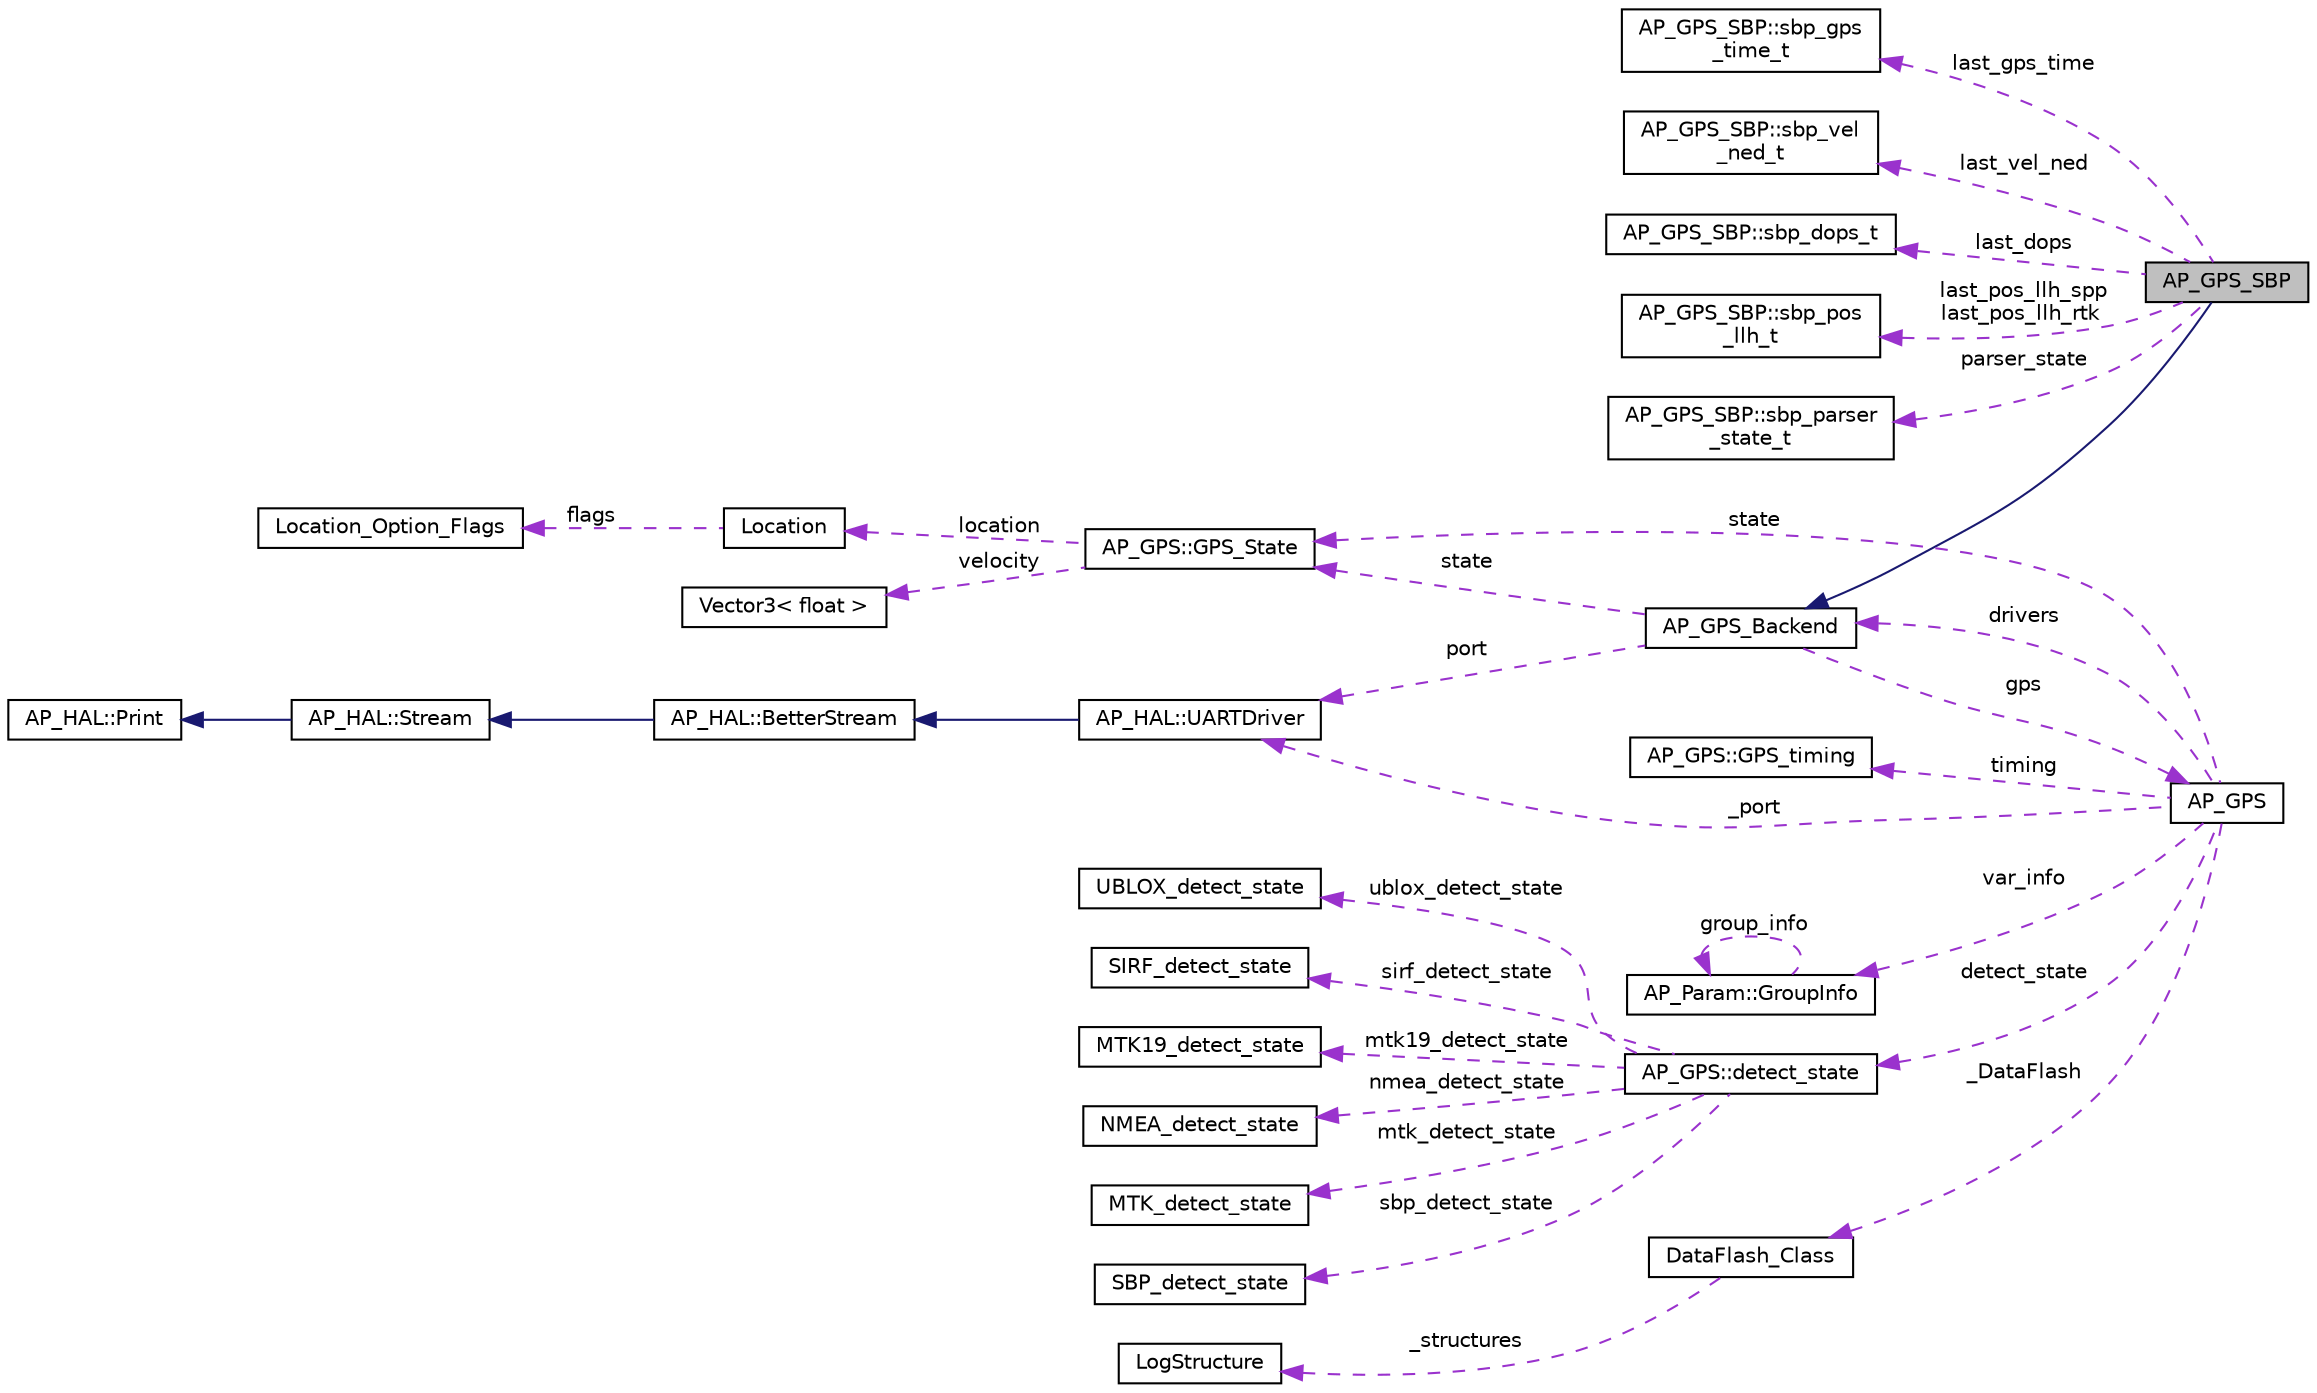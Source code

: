 digraph "AP_GPS_SBP"
{
 // INTERACTIVE_SVG=YES
  edge [fontname="Helvetica",fontsize="10",labelfontname="Helvetica",labelfontsize="10"];
  node [fontname="Helvetica",fontsize="10",shape=record];
  rankdir="LR";
  Node1 [label="AP_GPS_SBP",height=0.2,width=0.4,color="black", fillcolor="grey75", style="filled" fontcolor="black"];
  Node2 -> Node1 [dir="back",color="midnightblue",fontsize="10",style="solid",fontname="Helvetica"];
  Node2 [label="AP_GPS_Backend",height=0.2,width=0.4,color="black", fillcolor="white", style="filled",URL="$classAP__GPS__Backend.html"];
  Node3 -> Node2 [dir="back",color="darkorchid3",fontsize="10",style="dashed",label=" port" ,fontname="Helvetica"];
  Node3 [label="AP_HAL::UARTDriver",height=0.2,width=0.4,color="black", fillcolor="white", style="filled",URL="$classAP__HAL_1_1UARTDriver.html"];
  Node4 -> Node3 [dir="back",color="midnightblue",fontsize="10",style="solid",fontname="Helvetica"];
  Node4 [label="AP_HAL::BetterStream",height=0.2,width=0.4,color="black", fillcolor="white", style="filled",URL="$classAP__HAL_1_1BetterStream.html"];
  Node5 -> Node4 [dir="back",color="midnightblue",fontsize="10",style="solid",fontname="Helvetica"];
  Node5 [label="AP_HAL::Stream",height=0.2,width=0.4,color="black", fillcolor="white", style="filled",URL="$classAP__HAL_1_1Stream.html"];
  Node6 -> Node5 [dir="back",color="midnightblue",fontsize="10",style="solid",fontname="Helvetica"];
  Node6 [label="AP_HAL::Print",height=0.2,width=0.4,color="black", fillcolor="white", style="filled",URL="$classAP__HAL_1_1Print.html"];
  Node7 -> Node2 [dir="back",color="darkorchid3",fontsize="10",style="dashed",label=" gps" ,fontname="Helvetica"];
  Node7 [label="AP_GPS",height=0.2,width=0.4,color="black", fillcolor="white", style="filled",URL="$classAP__GPS.html"];
  Node8 -> Node7 [dir="back",color="darkorchid3",fontsize="10",style="dashed",label=" detect_state" ,fontname="Helvetica"];
  Node8 [label="AP_GPS::detect_state",height=0.2,width=0.4,color="black", fillcolor="white", style="filled",URL="$structAP__GPS_1_1detect__state.html"];
  Node9 -> Node8 [dir="back",color="darkorchid3",fontsize="10",style="dashed",label=" sbp_detect_state" ,fontname="Helvetica"];
  Node9 [label="SBP_detect_state",height=0.2,width=0.4,color="black", fillcolor="white", style="filled",URL="$structSBP__detect__state.html"];
  Node10 -> Node8 [dir="back",color="darkorchid3",fontsize="10",style="dashed",label=" ublox_detect_state" ,fontname="Helvetica"];
  Node10 [label="UBLOX_detect_state",height=0.2,width=0.4,color="black", fillcolor="white", style="filled",URL="$structUBLOX__detect__state.html"];
  Node11 -> Node8 [dir="back",color="darkorchid3",fontsize="10",style="dashed",label=" sirf_detect_state" ,fontname="Helvetica"];
  Node11 [label="SIRF_detect_state",height=0.2,width=0.4,color="black", fillcolor="white", style="filled",URL="$structSIRF__detect__state.html"];
  Node12 -> Node8 [dir="back",color="darkorchid3",fontsize="10",style="dashed",label=" mtk19_detect_state" ,fontname="Helvetica"];
  Node12 [label="MTK19_detect_state",height=0.2,width=0.4,color="black", fillcolor="white", style="filled",URL="$structMTK19__detect__state.html"];
  Node13 -> Node8 [dir="back",color="darkorchid3",fontsize="10",style="dashed",label=" nmea_detect_state" ,fontname="Helvetica"];
  Node13 [label="NMEA_detect_state",height=0.2,width=0.4,color="black", fillcolor="white", style="filled",URL="$structNMEA__detect__state.html"];
  Node14 -> Node8 [dir="back",color="darkorchid3",fontsize="10",style="dashed",label=" mtk_detect_state" ,fontname="Helvetica"];
  Node14 [label="MTK_detect_state",height=0.2,width=0.4,color="black", fillcolor="white", style="filled",URL="$structMTK__detect__state.html"];
  Node15 -> Node7 [dir="back",color="darkorchid3",fontsize="10",style="dashed",label=" timing" ,fontname="Helvetica"];
  Node15 [label="AP_GPS::GPS_timing",height=0.2,width=0.4,color="black", fillcolor="white", style="filled",URL="$structAP__GPS_1_1GPS__timing.html"];
  Node2 -> Node7 [dir="back",color="darkorchid3",fontsize="10",style="dashed",label=" drivers" ,fontname="Helvetica"];
  Node16 -> Node7 [dir="back",color="darkorchid3",fontsize="10",style="dashed",label=" _DataFlash" ,fontname="Helvetica"];
  Node16 [label="DataFlash_Class",height=0.2,width=0.4,color="black", fillcolor="white", style="filled",URL="$classDataFlash__Class.html",tooltip="-*- tab-width: 4; Mode: C++; c-basic-offset: 4; indent-tabs-mode: nil -*- "];
  Node17 -> Node16 [dir="back",color="darkorchid3",fontsize="10",style="dashed",label=" _structures" ,fontname="Helvetica"];
  Node17 [label="LogStructure",height=0.2,width=0.4,color="black", fillcolor="white", style="filled",URL="$structLogStructure.html"];
  Node3 -> Node7 [dir="back",color="darkorchid3",fontsize="10",style="dashed",label=" _port" ,fontname="Helvetica"];
  Node18 -> Node7 [dir="back",color="darkorchid3",fontsize="10",style="dashed",label=" var_info" ,fontname="Helvetica"];
  Node18 [label="AP_Param::GroupInfo",height=0.2,width=0.4,color="black", fillcolor="white", style="filled",URL="$structAP__Param_1_1GroupInfo.html"];
  Node18 -> Node18 [dir="back",color="darkorchid3",fontsize="10",style="dashed",label=" group_info" ,fontname="Helvetica"];
  Node19 -> Node7 [dir="back",color="darkorchid3",fontsize="10",style="dashed",label=" state" ,fontname="Helvetica"];
  Node19 [label="AP_GPS::GPS_State",height=0.2,width=0.4,color="black", fillcolor="white", style="filled",URL="$structAP__GPS_1_1GPS__State.html"];
  Node20 -> Node19 [dir="back",color="darkorchid3",fontsize="10",style="dashed",label=" velocity" ,fontname="Helvetica"];
  Node20 [label="Vector3\< float \>",height=0.2,width=0.4,color="black", fillcolor="white", style="filled",URL="$classVector3.html"];
  Node21 -> Node19 [dir="back",color="darkorchid3",fontsize="10",style="dashed",label=" location" ,fontname="Helvetica"];
  Node21 [label="Location",height=0.2,width=0.4,color="black", fillcolor="white", style="filled",URL="$structLocation.html"];
  Node22 -> Node21 [dir="back",color="darkorchid3",fontsize="10",style="dashed",label=" flags" ,fontname="Helvetica"];
  Node22 [label="Location_Option_Flags",height=0.2,width=0.4,color="black", fillcolor="white", style="filled",URL="$structLocation__Option__Flags.html"];
  Node19 -> Node2 [dir="back",color="darkorchid3",fontsize="10",style="dashed",label=" state" ,fontname="Helvetica"];
  Node23 -> Node1 [dir="back",color="darkorchid3",fontsize="10",style="dashed",label=" last_vel_ned" ,fontname="Helvetica"];
  Node23 [label="AP_GPS_SBP::sbp_vel\l_ned_t",height=0.2,width=0.4,color="black", fillcolor="white", style="filled",URL="$structAP__GPS__SBP_1_1sbp__vel__ned__t.html"];
  Node24 -> Node1 [dir="back",color="darkorchid3",fontsize="10",style="dashed",label=" last_dops" ,fontname="Helvetica"];
  Node24 [label="AP_GPS_SBP::sbp_dops_t",height=0.2,width=0.4,color="black", fillcolor="white", style="filled",URL="$structAP__GPS__SBP_1_1sbp__dops__t.html"];
  Node25 -> Node1 [dir="back",color="darkorchid3",fontsize="10",style="dashed",label=" last_pos_llh_spp\nlast_pos_llh_rtk" ,fontname="Helvetica"];
  Node25 [label="AP_GPS_SBP::sbp_pos\l_llh_t",height=0.2,width=0.4,color="black", fillcolor="white", style="filled",URL="$structAP__GPS__SBP_1_1sbp__pos__llh__t.html"];
  Node26 -> Node1 [dir="back",color="darkorchid3",fontsize="10",style="dashed",label=" parser_state" ,fontname="Helvetica"];
  Node26 [label="AP_GPS_SBP::sbp_parser\l_state_t",height=0.2,width=0.4,color="black", fillcolor="white", style="filled",URL="$structAP__GPS__SBP_1_1sbp__parser__state__t.html"];
  Node27 -> Node1 [dir="back",color="darkorchid3",fontsize="10",style="dashed",label=" last_gps_time" ,fontname="Helvetica"];
  Node27 [label="AP_GPS_SBP::sbp_gps\l_time_t",height=0.2,width=0.4,color="black", fillcolor="white", style="filled",URL="$structAP__GPS__SBP_1_1sbp__gps__time__t.html"];
}
